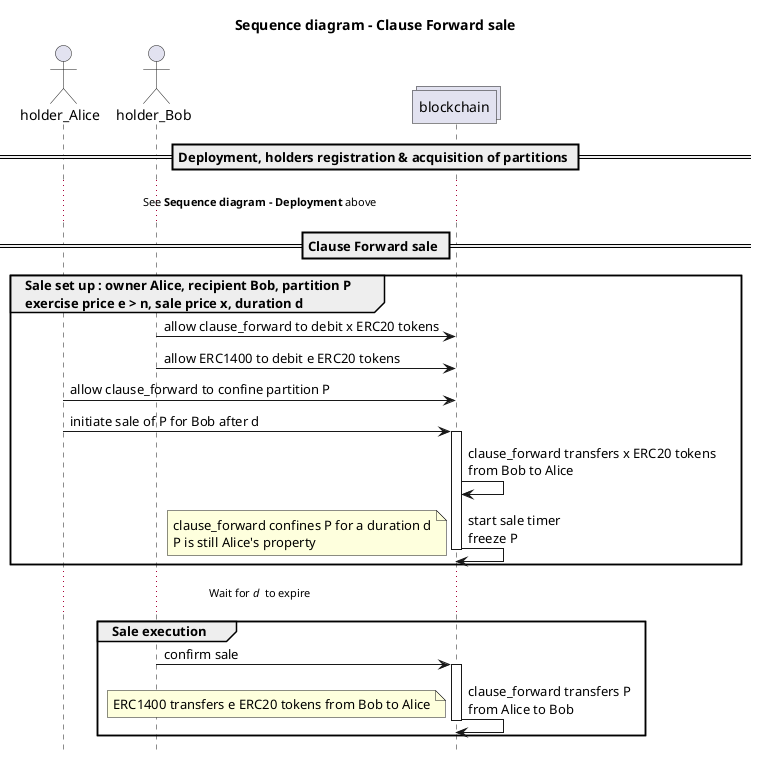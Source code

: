 @startuml

hide footbox

title Sequence diagram - Clause Forward sale

actor holder_Alice
actor holder_Bob
collections blockchain

== Deployment, holders registration & acquisition of partitions ==

...See **Sequence diagram - Deployment** above...

== Clause Forward sale ==

group Sale set up : owner Alice, recipient Bob, partition P \nexercise price e > n, sale price x, duration d

holder_Bob -> blockchain : allow clause_forward to debit x ERC20 tokens
holder_Bob -> blockchain : allow ERC1400 to debit e ERC20 tokens
holder_Alice -> blockchain : allow clause_forward to confine partition P

holder_Alice -> blockchain : initiate sale of P for Bob after d
activate blockchain
blockchain -> blockchain : clause_forward transfers x ERC20 tokens \nfrom Bob to Alice
blockchain -> blockchain : start sale timer \nfreeze P
deactivate blockchain
note left
clause_forward confines P for a duration d
P is still Alice's property 
end note
end

...Wait for //d//  to expire...

group Sale execution

holder_Bob -> blockchain : confirm sale
activate blockchain
blockchain -> blockchain : clause_forward transfers P \nfrom Alice to Bob
deactivate blockchain
note left
ERC1400 transfers e ERC20 tokens from Bob to Alice
end note
end

@enduml
